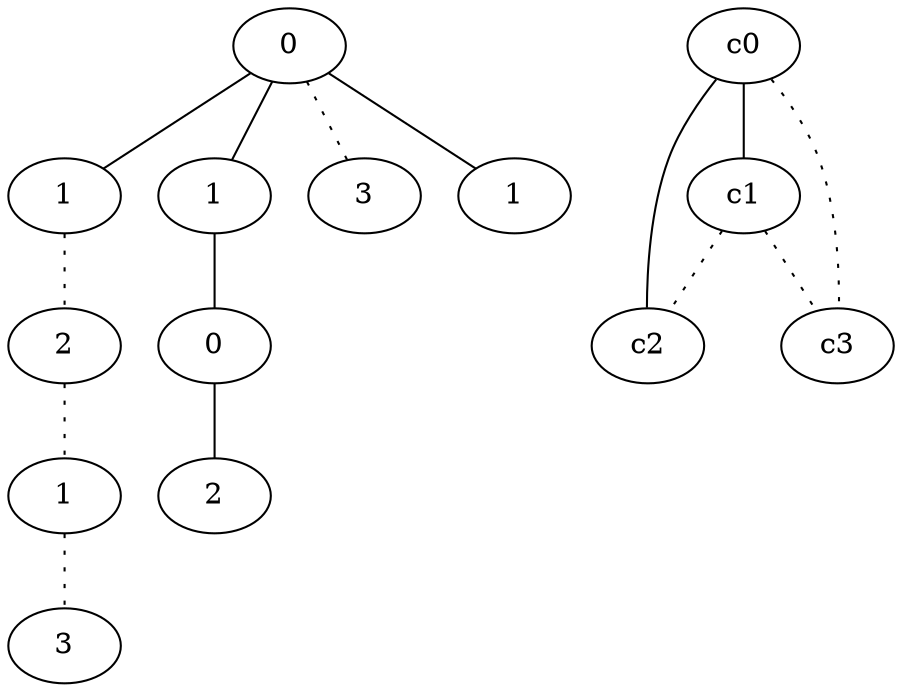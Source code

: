graph {
a0[label=0];
a1[label=1];
a2[label=2];
a3[label=1];
a4[label=3];
a5[label=1];
a6[label=0];
a7[label=2];
a8[label=3];
a9[label=1];
a0 -- a1;
a0 -- a5;
a0 -- a8 [style=dotted];
a0 -- a9;
a1 -- a2 [style=dotted];
a2 -- a3 [style=dotted];
a3 -- a4 [style=dotted];
a5 -- a6;
a6 -- a7;
c0 -- c1;
c0 -- c2;
c0 -- c3 [style=dotted];
c1 -- c2 [style=dotted];
c1 -- c3 [style=dotted];
}
